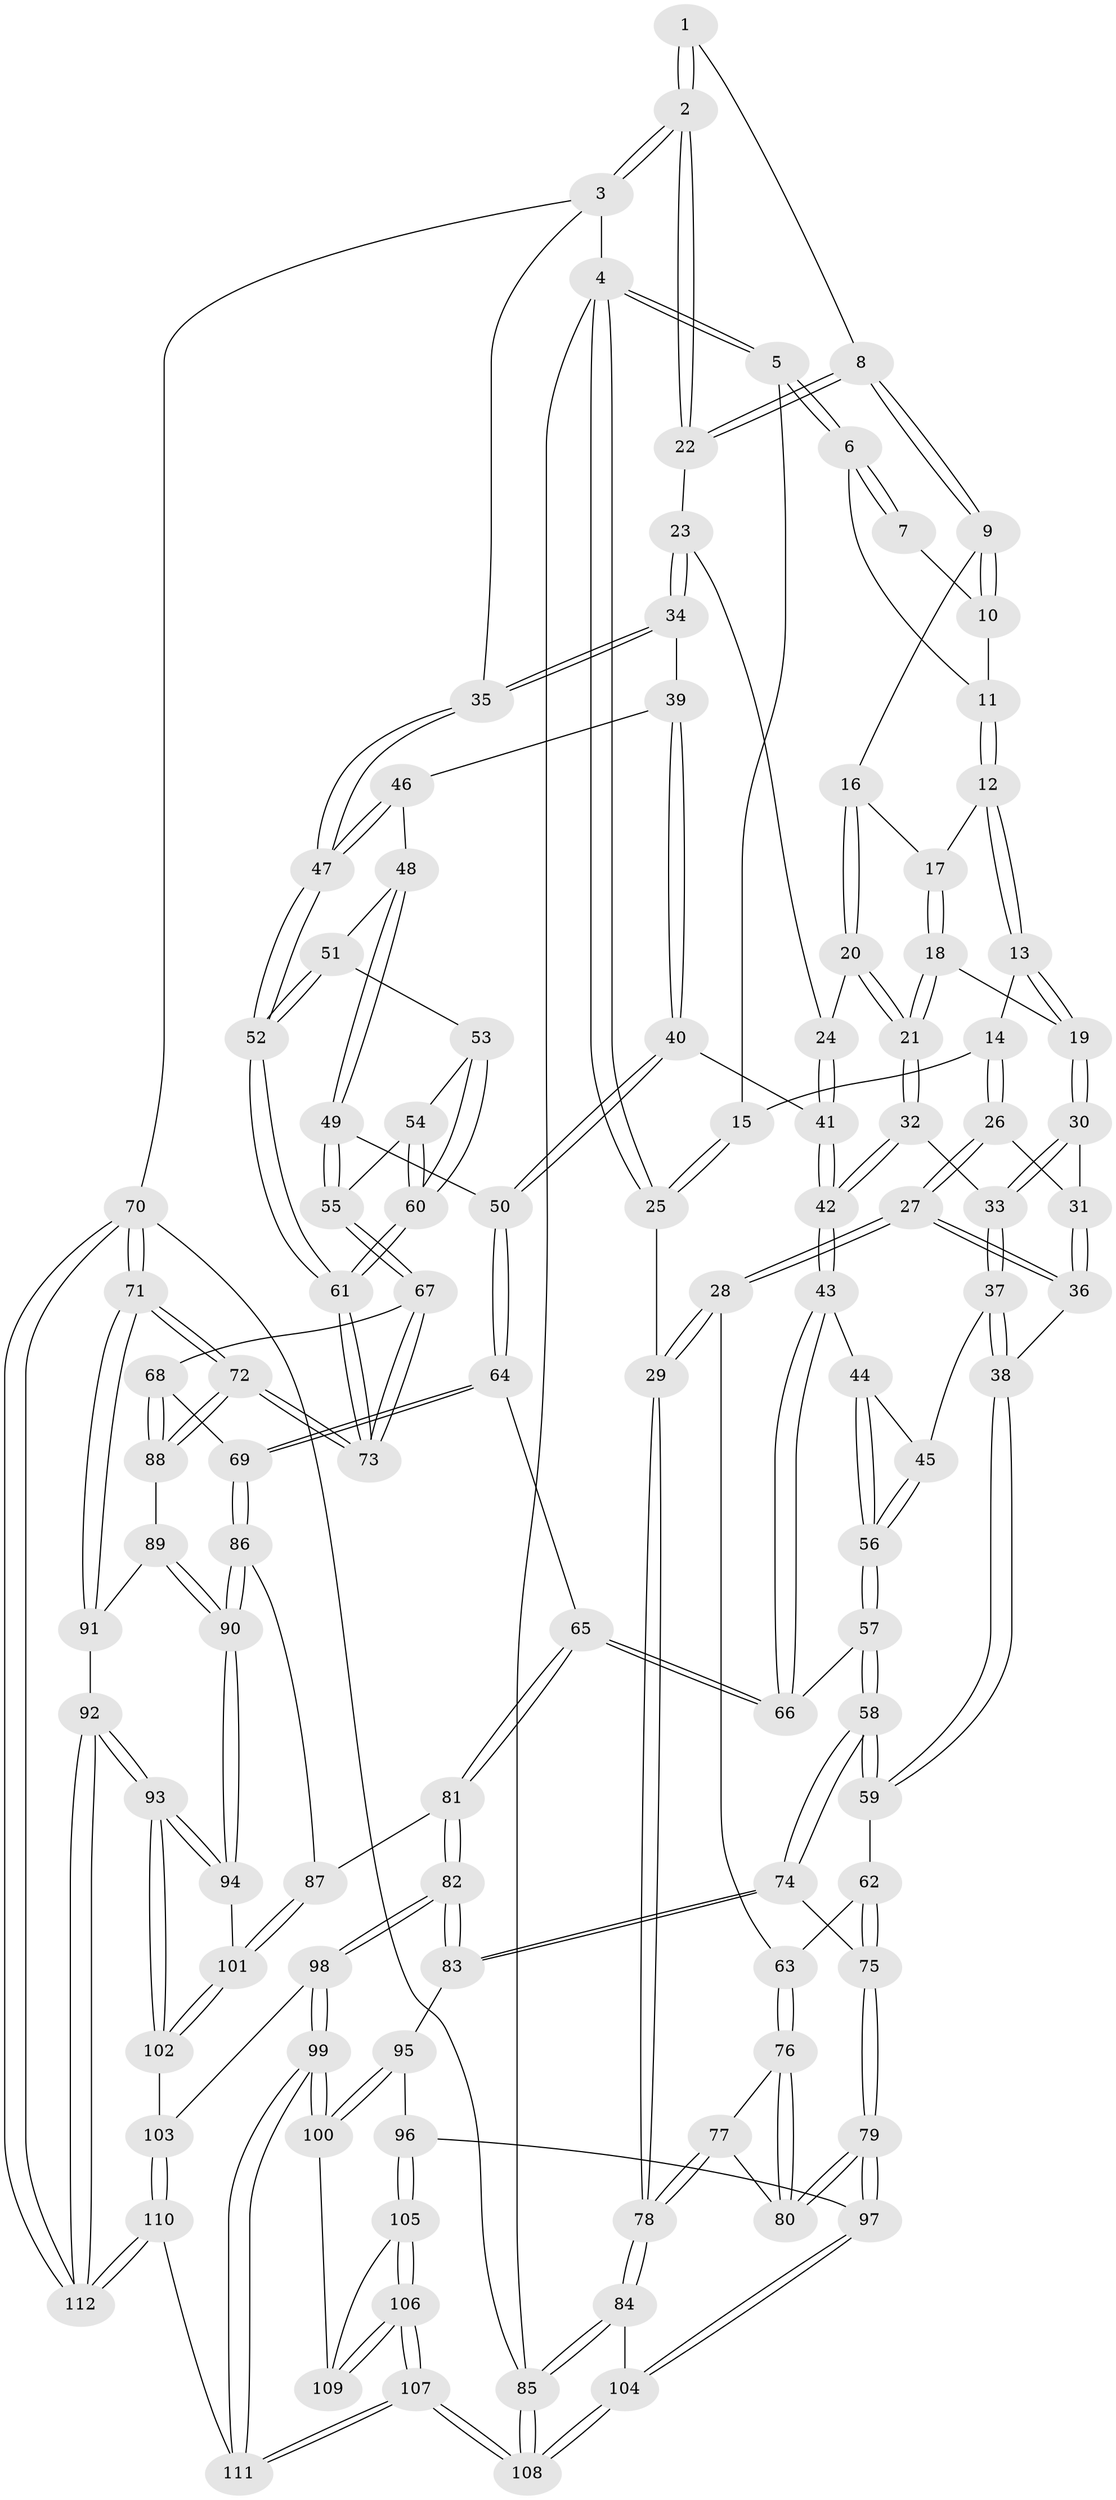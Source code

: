 // coarse degree distribution, {4: 0.32142857142857145, 3: 0.14285714285714285, 2: 0.05357142857142857, 7: 0.05357142857142857, 5: 0.375, 6: 0.05357142857142857}
// Generated by graph-tools (version 1.1) at 2025/04/03/04/25 22:04:27]
// undirected, 112 vertices, 277 edges
graph export_dot {
graph [start="1"]
  node [color=gray90,style=filled];
  1 [pos="+0.6023581943751842+0"];
  2 [pos="+1+0"];
  3 [pos="+1+0"];
  4 [pos="+0+0"];
  5 [pos="+0.09241867110771435+0"];
  6 [pos="+0.16564189121834103+0"];
  7 [pos="+0.5021758303018142+0"];
  8 [pos="+0.665020728969907+0.1220365250667501"];
  9 [pos="+0.5424230609095291+0.13163860013994028"];
  10 [pos="+0.4880801005831974+0.06812502371304237"];
  11 [pos="+0.4003796507443651+0.10883738478285306"];
  12 [pos="+0.39477401548390784+0.13305305306114387"];
  13 [pos="+0.32054923878944114+0.19846838043654833"];
  14 [pos="+0.20177516905973322+0.16381314627713048"];
  15 [pos="+0.1697568904532469+0.11590622978753211"];
  16 [pos="+0.5174744064027254+0.1683072675511457"];
  17 [pos="+0.46110950670068274+0.18223278153221273"];
  18 [pos="+0.44113895824473215+0.23429699988503547"];
  19 [pos="+0.34015177640491506+0.2287685281226655"];
  20 [pos="+0.5443028080730189+0.3005320563838622"];
  21 [pos="+0.49387629319489473+0.3218839985940499"];
  22 [pos="+0.7457973294223719+0.19257679701369879"];
  23 [pos="+0.7458505124441491+0.1951079341892474"];
  24 [pos="+0.5703607654594987+0.30212856174429"];
  25 [pos="+0+0.4172324376977183"];
  26 [pos="+0.1871335630616674+0.28603068878098"];
  27 [pos="+0.12230781739995406+0.40477902987588854"];
  28 [pos="+0.027367399674899987+0.47220797952245175"];
  29 [pos="+0+0.433850007659221"];
  30 [pos="+0.3506480100789134+0.3109650305044743"];
  31 [pos="+0.2976414852337135+0.3284984004840584"];
  32 [pos="+0.4559051584993833+0.3650424872000994"];
  33 [pos="+0.4186401540536644+0.3763187289981651"];
  34 [pos="+0.8158062450680329+0.32257994423030095"];
  35 [pos="+1+0.07790412090192447"];
  36 [pos="+0.260172824183711+0.4133497481064337"];
  37 [pos="+0.3929526435449391+0.41959344532347925"];
  38 [pos="+0.33533762256236893+0.4590509486797884"];
  39 [pos="+0.8163360281317746+0.3335010954125955"];
  40 [pos="+0.677662662563823+0.47916174509662174"];
  41 [pos="+0.6607581441728017+0.4774798816143797"];
  42 [pos="+0.5781935214032661+0.5057192531924642"];
  43 [pos="+0.5772216421785038+0.5068482538975264"];
  44 [pos="+0.5456693036539823+0.524102012392871"];
  45 [pos="+0.39548998391359597+0.42354156657271597"];
  46 [pos="+0.819001124587502+0.3362082298968658"];
  47 [pos="+1+0.47464089475119614"];
  48 [pos="+0.854179009506128+0.41763452377038557"];
  49 [pos="+0.8042648102862249+0.5745087884722889"];
  50 [pos="+0.6803021973762751+0.4835821931426591"];
  51 [pos="+0.8694982126955914+0.4398810135835579"];
  52 [pos="+1+0.5452399057783651"];
  53 [pos="+0.8867363206433806+0.4968172292678937"];
  54 [pos="+0.8509100554525187+0.5804457336097489"];
  55 [pos="+0.8229102685994799+0.5958740477702179"];
  56 [pos="+0.4776205655835758+0.5655686958383509"];
  57 [pos="+0.4391999600878266+0.6210439931609985"];
  58 [pos="+0.3958791684299323+0.651477306951468"];
  59 [pos="+0.3113654593471378+0.5603018347920896"];
  60 [pos="+1+0.578242240959487"];
  61 [pos="+1+0.5864163100794699"];
  62 [pos="+0.1330064315411223+0.5699462107389206"];
  63 [pos="+0.1119494102234199+0.564856825729756"];
  64 [pos="+0.6799181292671728+0.6663338839384075"];
  65 [pos="+0.6116769643678343+0.685326464173473"];
  66 [pos="+0.5979104678233373+0.669054836792045"];
  67 [pos="+0.8175668136974998+0.6412875158849337"];
  68 [pos="+0.7999999518228291+0.6884876340327593"];
  69 [pos="+0.7291808324307203+0.6883908415275188"];
  70 [pos="+1+1"];
  71 [pos="+1+1"];
  72 [pos="+1+0.7945153610385449"];
  73 [pos="+1+0.6698377758620252"];
  74 [pos="+0.38634830024209604+0.7196672142081675"];
  75 [pos="+0.24660889375893716+0.7041461622921728"];
  76 [pos="+0.10812252995036407+0.6151415311197764"];
  77 [pos="+0.01836279106808828+0.7385432791268302"];
  78 [pos="+0+0.8620044958611989"];
  79 [pos="+0.14849088857271608+0.8036397676891067"];
  80 [pos="+0.14304262550005364+0.7923536850154546"];
  81 [pos="+0.573764283425911+0.7783493700726382"];
  82 [pos="+0.5273960571474618+0.7961334790413958"];
  83 [pos="+0.3869896983739177+0.7222861997938816"];
  84 [pos="+0+0.9260277420877435"];
  85 [pos="+0+1"];
  86 [pos="+0.6883715000066065+0.7853749852504165"];
  87 [pos="+0.619752367343288+0.8024882307177775"];
  88 [pos="+0.810491241194789+0.7065950160614756"];
  89 [pos="+0.807680396942011+0.7718390951555356"];
  90 [pos="+0.7520600694214105+0.8312285751981336"];
  91 [pos="+0.8228457149882913+0.7873884700670587"];
  92 [pos="+0.8061498833199017+1"];
  93 [pos="+0.7553289993153297+0.9338276822897957"];
  94 [pos="+0.7515968067060494+0.8343343912281093"];
  95 [pos="+0.3832353591769323+0.7295972962824325"];
  96 [pos="+0.17460621169937918+0.8460688887622186"];
  97 [pos="+0.15144539302628154+0.8350813598979507"];
  98 [pos="+0.5199388342173746+0.8694577165093182"];
  99 [pos="+0.4398626585724384+1"];
  100 [pos="+0.35263177851501354+0.9063440596996395"];
  101 [pos="+0.6421865583111322+0.847118173194481"];
  102 [pos="+0.6556004271437161+0.9036219918218794"];
  103 [pos="+0.6376371958088061+0.9148892379002149"];
  104 [pos="+0.12082999967819452+0.8533310946660403"];
  105 [pos="+0.19510876729659934+0.8682463388919858"];
  106 [pos="+0.2088383365154479+0.9980426392953519"];
  107 [pos="+0.20247754114012817+1"];
  108 [pos="+0.07413056695500532+1"];
  109 [pos="+0.3202130197030956+0.9015784523313823"];
  110 [pos="+0.460433879891879+1"];
  111 [pos="+0.45776228907676497+1"];
  112 [pos="+1+1"];
  1 -- 2;
  1 -- 2;
  1 -- 8;
  2 -- 3;
  2 -- 3;
  2 -- 22;
  2 -- 22;
  3 -- 4;
  3 -- 35;
  3 -- 70;
  4 -- 5;
  4 -- 5;
  4 -- 25;
  4 -- 25;
  4 -- 85;
  5 -- 6;
  5 -- 6;
  5 -- 15;
  6 -- 7;
  6 -- 7;
  6 -- 11;
  7 -- 10;
  8 -- 9;
  8 -- 9;
  8 -- 22;
  8 -- 22;
  9 -- 10;
  9 -- 10;
  9 -- 16;
  10 -- 11;
  11 -- 12;
  11 -- 12;
  12 -- 13;
  12 -- 13;
  12 -- 17;
  13 -- 14;
  13 -- 19;
  13 -- 19;
  14 -- 15;
  14 -- 26;
  14 -- 26;
  15 -- 25;
  15 -- 25;
  16 -- 17;
  16 -- 20;
  16 -- 20;
  17 -- 18;
  17 -- 18;
  18 -- 19;
  18 -- 21;
  18 -- 21;
  19 -- 30;
  19 -- 30;
  20 -- 21;
  20 -- 21;
  20 -- 24;
  21 -- 32;
  21 -- 32;
  22 -- 23;
  23 -- 24;
  23 -- 34;
  23 -- 34;
  24 -- 41;
  24 -- 41;
  25 -- 29;
  26 -- 27;
  26 -- 27;
  26 -- 31;
  27 -- 28;
  27 -- 28;
  27 -- 36;
  27 -- 36;
  28 -- 29;
  28 -- 29;
  28 -- 63;
  29 -- 78;
  29 -- 78;
  30 -- 31;
  30 -- 33;
  30 -- 33;
  31 -- 36;
  31 -- 36;
  32 -- 33;
  32 -- 42;
  32 -- 42;
  33 -- 37;
  33 -- 37;
  34 -- 35;
  34 -- 35;
  34 -- 39;
  35 -- 47;
  35 -- 47;
  36 -- 38;
  37 -- 38;
  37 -- 38;
  37 -- 45;
  38 -- 59;
  38 -- 59;
  39 -- 40;
  39 -- 40;
  39 -- 46;
  40 -- 41;
  40 -- 50;
  40 -- 50;
  41 -- 42;
  41 -- 42;
  42 -- 43;
  42 -- 43;
  43 -- 44;
  43 -- 66;
  43 -- 66;
  44 -- 45;
  44 -- 56;
  44 -- 56;
  45 -- 56;
  45 -- 56;
  46 -- 47;
  46 -- 47;
  46 -- 48;
  47 -- 52;
  47 -- 52;
  48 -- 49;
  48 -- 49;
  48 -- 51;
  49 -- 50;
  49 -- 55;
  49 -- 55;
  50 -- 64;
  50 -- 64;
  51 -- 52;
  51 -- 52;
  51 -- 53;
  52 -- 61;
  52 -- 61;
  53 -- 54;
  53 -- 60;
  53 -- 60;
  54 -- 55;
  54 -- 60;
  54 -- 60;
  55 -- 67;
  55 -- 67;
  56 -- 57;
  56 -- 57;
  57 -- 58;
  57 -- 58;
  57 -- 66;
  58 -- 59;
  58 -- 59;
  58 -- 74;
  58 -- 74;
  59 -- 62;
  60 -- 61;
  60 -- 61;
  61 -- 73;
  61 -- 73;
  62 -- 63;
  62 -- 75;
  62 -- 75;
  63 -- 76;
  63 -- 76;
  64 -- 65;
  64 -- 69;
  64 -- 69;
  65 -- 66;
  65 -- 66;
  65 -- 81;
  65 -- 81;
  67 -- 68;
  67 -- 73;
  67 -- 73;
  68 -- 69;
  68 -- 88;
  68 -- 88;
  69 -- 86;
  69 -- 86;
  70 -- 71;
  70 -- 71;
  70 -- 112;
  70 -- 112;
  70 -- 85;
  71 -- 72;
  71 -- 72;
  71 -- 91;
  71 -- 91;
  72 -- 73;
  72 -- 73;
  72 -- 88;
  72 -- 88;
  74 -- 75;
  74 -- 83;
  74 -- 83;
  75 -- 79;
  75 -- 79;
  76 -- 77;
  76 -- 80;
  76 -- 80;
  77 -- 78;
  77 -- 78;
  77 -- 80;
  78 -- 84;
  78 -- 84;
  79 -- 80;
  79 -- 80;
  79 -- 97;
  79 -- 97;
  81 -- 82;
  81 -- 82;
  81 -- 87;
  82 -- 83;
  82 -- 83;
  82 -- 98;
  82 -- 98;
  83 -- 95;
  84 -- 85;
  84 -- 85;
  84 -- 104;
  85 -- 108;
  85 -- 108;
  86 -- 87;
  86 -- 90;
  86 -- 90;
  87 -- 101;
  87 -- 101;
  88 -- 89;
  89 -- 90;
  89 -- 90;
  89 -- 91;
  90 -- 94;
  90 -- 94;
  91 -- 92;
  92 -- 93;
  92 -- 93;
  92 -- 112;
  92 -- 112;
  93 -- 94;
  93 -- 94;
  93 -- 102;
  93 -- 102;
  94 -- 101;
  95 -- 96;
  95 -- 100;
  95 -- 100;
  96 -- 97;
  96 -- 105;
  96 -- 105;
  97 -- 104;
  97 -- 104;
  98 -- 99;
  98 -- 99;
  98 -- 103;
  99 -- 100;
  99 -- 100;
  99 -- 111;
  99 -- 111;
  100 -- 109;
  101 -- 102;
  101 -- 102;
  102 -- 103;
  103 -- 110;
  103 -- 110;
  104 -- 108;
  104 -- 108;
  105 -- 106;
  105 -- 106;
  105 -- 109;
  106 -- 107;
  106 -- 107;
  106 -- 109;
  106 -- 109;
  107 -- 108;
  107 -- 108;
  107 -- 111;
  107 -- 111;
  110 -- 111;
  110 -- 112;
  110 -- 112;
}

